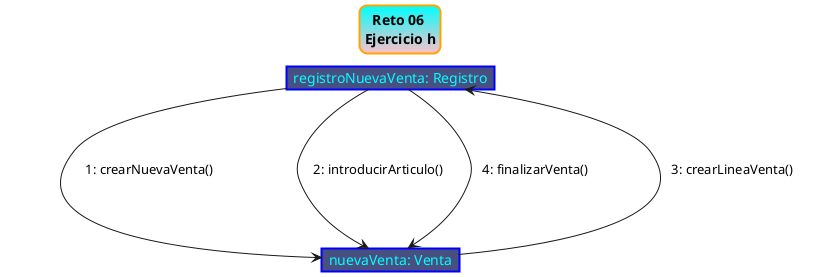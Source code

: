 @startuml "diagramaDeComunicacion"

skinparam title{
  BackgroundColor aqua-pink
  BorderRoundCorner 15
  BorderThickness 2
  BorderColor orange
}

skinparam Object{
  BorderThickness 2
  BorderColor blue
  BackgroundColor 485081
  AttributeFontColor cyan
}
hide members

skinparam note{
  BackgroundColor transparent
  FontColor black
  BorderColor transparent
} 

title Reto 06 \nEjercicio h

object "registroNuevaVenta: Registro" as registro
object "nuevaVenta: Venta" as venta

registro -d--> venta
note on link
    1: crearNuevaVenta()
end note
registro -d--> venta
note on link
    2: introducirArticulo()
end note
venta -d--> registro
note on link
    3: crearLineaVenta()
end note
registro -d--> venta
note on link
    4: finalizarVenta()
end note
@enduml